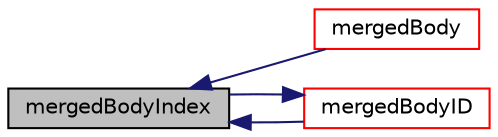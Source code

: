 digraph "mergedBodyIndex"
{
  bgcolor="transparent";
  edge [fontname="Helvetica",fontsize="10",labelfontname="Helvetica",labelfontsize="10"];
  node [fontname="Helvetica",fontsize="10",shape=record];
  rankdir="LR";
  Node1 [label="mergedBodyIndex",height=0.2,width=0.4,color="black", fillcolor="grey75", style="filled", fontcolor="black"];
  Node1 -> Node2 [dir="back",color="midnightblue",fontsize="10",style="solid",fontname="Helvetica"];
  Node2 [label="mergedBody",height=0.2,width=0.4,color="red",URL="$a02255.html#ad3dbfd273d5f3d32e3a29895a4f1eff6",tooltip="Return the merged body for the given body ID. "];
  Node1 -> Node3 [dir="back",color="midnightblue",fontsize="10",style="solid",fontname="Helvetica"];
  Node3 [label="mergedBodyID",height=0.2,width=0.4,color="red",URL="$a02255.html#afafe8b6f52a2a35bf652c695beaf164d",tooltip="Return the merged body ID for the given merged body index. "];
  Node3 -> Node1 [dir="back",color="midnightblue",fontsize="10",style="solid",fontname="Helvetica"];
}
